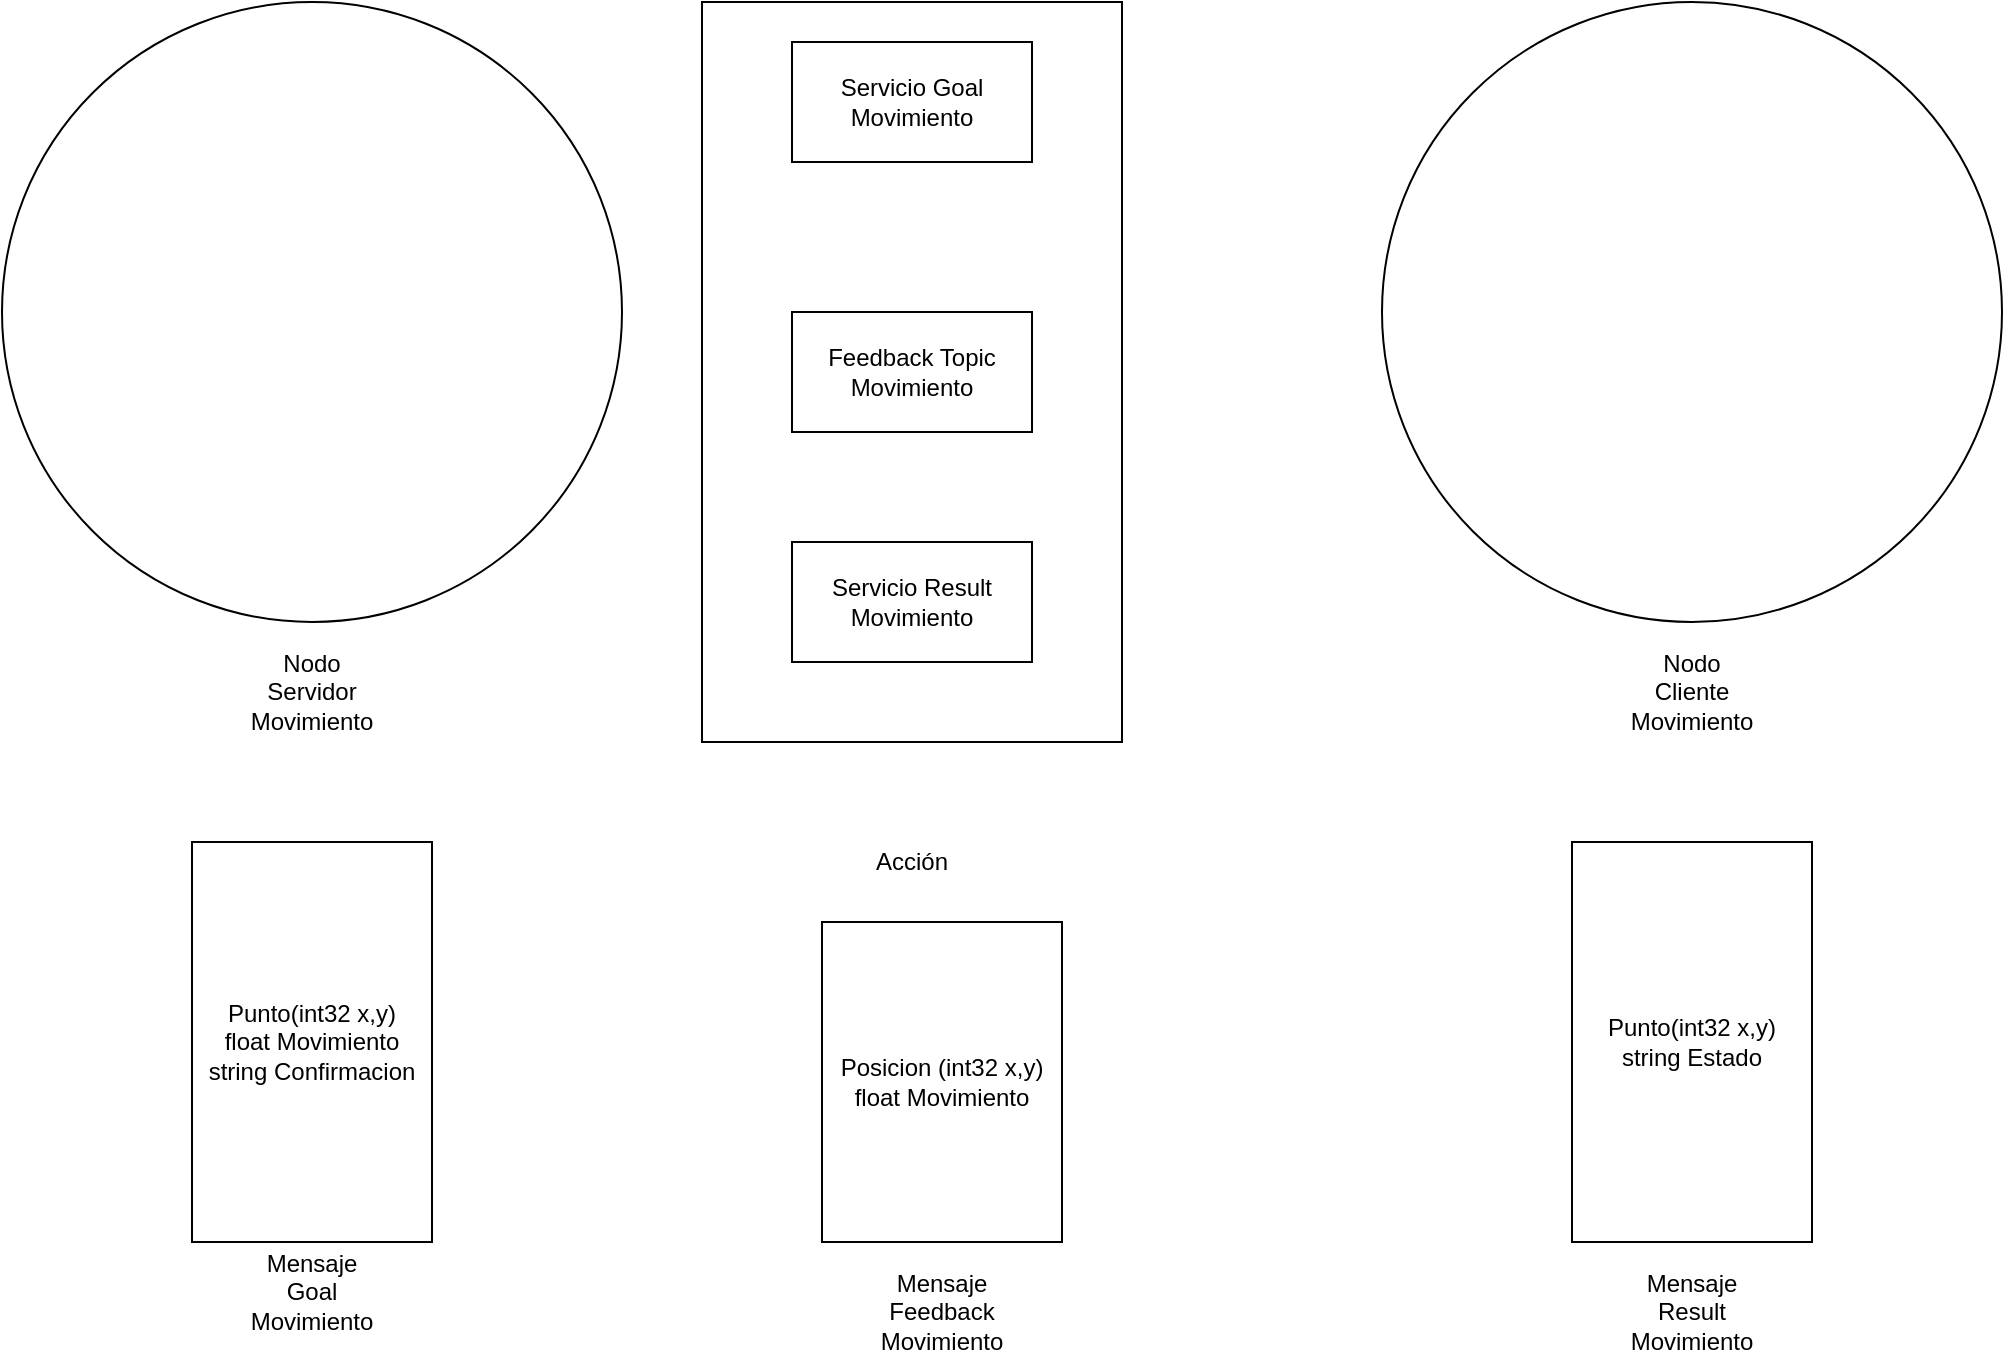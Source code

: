 <mxfile version="26.1.1">
  <diagram name="Pàgina-1" id="SzTLxzRPW-Rdil-6Vb05">
    <mxGraphModel dx="1362" dy="766" grid="1" gridSize="10" guides="1" tooltips="1" connect="1" arrows="1" fold="1" page="1" pageScale="1" pageWidth="827" pageHeight="1169" math="0" shadow="0">
      <root>
        <mxCell id="0" />
        <mxCell id="1" parent="0" />
        <mxCell id="3RDfhVt8bskDuzmoSG6A-1" value="" style="ellipse;whiteSpace=wrap;html=1;aspect=fixed;" vertex="1" parent="1">
          <mxGeometry x="80" y="140" width="310" height="310" as="geometry" />
        </mxCell>
        <mxCell id="3RDfhVt8bskDuzmoSG6A-2" value="" style="ellipse;whiteSpace=wrap;html=1;aspect=fixed;" vertex="1" parent="1">
          <mxGeometry x="770" y="140" width="310" height="310" as="geometry" />
        </mxCell>
        <mxCell id="3RDfhVt8bskDuzmoSG6A-3" value="Nodo Servidor Movimiento" style="text;html=1;align=center;verticalAlign=middle;whiteSpace=wrap;rounded=0;" vertex="1" parent="1">
          <mxGeometry x="205" y="470" width="60" height="30" as="geometry" />
        </mxCell>
        <mxCell id="3RDfhVt8bskDuzmoSG6A-4" value="Nodo Cliente Movimiento" style="text;html=1;align=center;verticalAlign=middle;whiteSpace=wrap;rounded=0;" vertex="1" parent="1">
          <mxGeometry x="895" y="470" width="60" height="30" as="geometry" />
        </mxCell>
        <mxCell id="3RDfhVt8bskDuzmoSG6A-6" value="" style="rounded=0;whiteSpace=wrap;html=1;" vertex="1" parent="1">
          <mxGeometry x="430" y="140" width="210" height="370" as="geometry" />
        </mxCell>
        <mxCell id="3RDfhVt8bskDuzmoSG6A-8" value="Acción" style="text;html=1;align=center;verticalAlign=middle;whiteSpace=wrap;rounded=0;" vertex="1" parent="1">
          <mxGeometry x="505" y="555" width="60" height="30" as="geometry" />
        </mxCell>
        <mxCell id="3RDfhVt8bskDuzmoSG6A-9" value="Servicio Goal Movimiento" style="rounded=0;whiteSpace=wrap;html=1;" vertex="1" parent="1">
          <mxGeometry x="475" y="160" width="120" height="60" as="geometry" />
        </mxCell>
        <mxCell id="3RDfhVt8bskDuzmoSG6A-10" value="Feedback Topic Movimiento" style="rounded=0;whiteSpace=wrap;html=1;" vertex="1" parent="1">
          <mxGeometry x="475" y="295" width="120" height="60" as="geometry" />
        </mxCell>
        <mxCell id="3RDfhVt8bskDuzmoSG6A-11" value="Servicio Result Movimiento" style="rounded=0;whiteSpace=wrap;html=1;" vertex="1" parent="1">
          <mxGeometry x="475" y="410" width="120" height="60" as="geometry" />
        </mxCell>
        <mxCell id="3RDfhVt8bskDuzmoSG6A-12" value="&lt;div&gt;Punto(int32 x,y)&lt;/div&gt;&lt;div&gt;float Movimiento&lt;/div&gt;&lt;div&gt;string Confirmacion&lt;/div&gt;" style="rounded=0;whiteSpace=wrap;html=1;" vertex="1" parent="1">
          <mxGeometry x="175" y="560" width="120" height="200" as="geometry" />
        </mxCell>
        <mxCell id="3RDfhVt8bskDuzmoSG6A-13" value="&lt;div&gt;Punto(int32 x,y)&lt;/div&gt;&lt;div&gt;string Estado&lt;/div&gt;" style="rounded=0;whiteSpace=wrap;html=1;" vertex="1" parent="1">
          <mxGeometry x="865" y="560" width="120" height="200" as="geometry" />
        </mxCell>
        <mxCell id="3RDfhVt8bskDuzmoSG6A-14" value="&lt;div&gt;Posicion (int32 x,y)&lt;/div&gt;&lt;div&gt;float Movimiento&lt;/div&gt;" style="rounded=0;whiteSpace=wrap;html=1;" vertex="1" parent="1">
          <mxGeometry x="490" y="600" width="120" height="160" as="geometry" />
        </mxCell>
        <mxCell id="3RDfhVt8bskDuzmoSG6A-15" value="Mensaje Goal Movimiento" style="text;html=1;align=center;verticalAlign=middle;whiteSpace=wrap;rounded=0;" vertex="1" parent="1">
          <mxGeometry x="205" y="770" width="60" height="30" as="geometry" />
        </mxCell>
        <mxCell id="3RDfhVt8bskDuzmoSG6A-17" value="Mensaje Feedback Movimiento" style="text;html=1;align=center;verticalAlign=middle;whiteSpace=wrap;rounded=0;" vertex="1" parent="1">
          <mxGeometry x="520" y="780" width="60" height="30" as="geometry" />
        </mxCell>
        <mxCell id="3RDfhVt8bskDuzmoSG6A-18" value="&lt;div&gt;Mensaje &lt;br&gt;&lt;/div&gt;&lt;div&gt;Result&lt;/div&gt;&lt;div&gt;Movimiento&lt;/div&gt;" style="text;html=1;align=center;verticalAlign=middle;whiteSpace=wrap;rounded=0;" vertex="1" parent="1">
          <mxGeometry x="895" y="780" width="60" height="30" as="geometry" />
        </mxCell>
      </root>
    </mxGraphModel>
  </diagram>
</mxfile>
